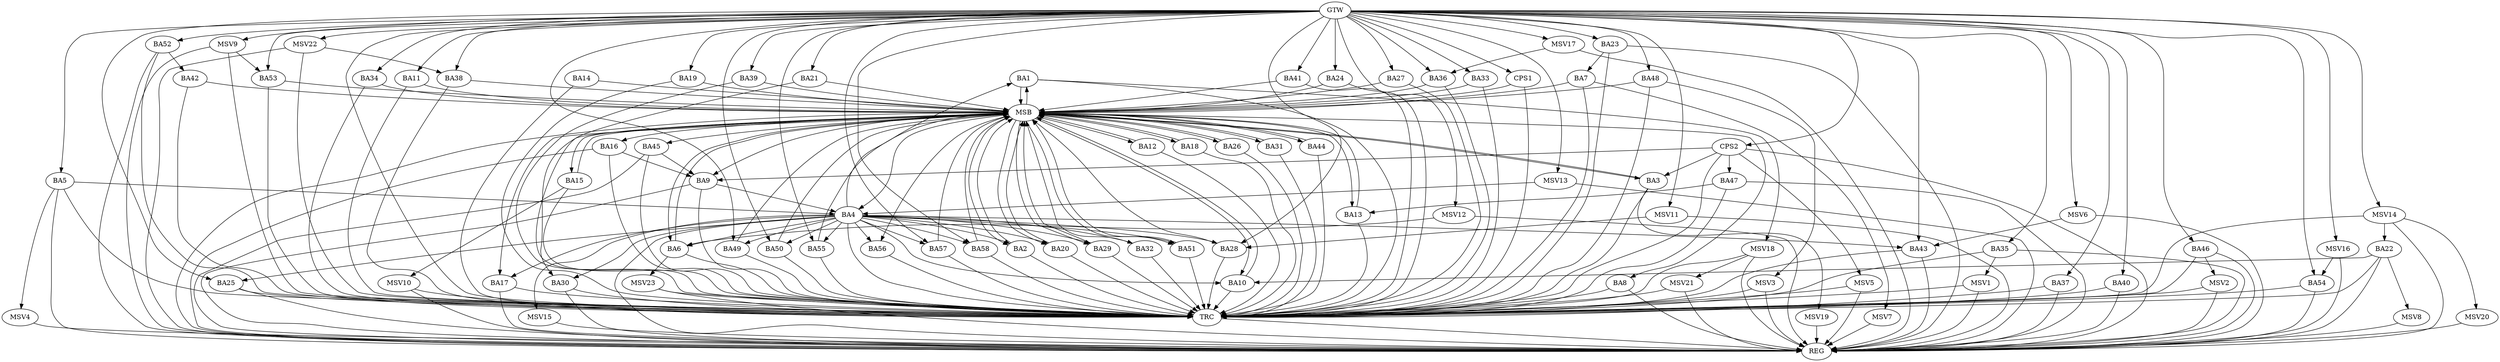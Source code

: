strict digraph G {
  BA1 [ label="BA1" ];
  BA2 [ label="BA2" ];
  BA3 [ label="BA3" ];
  BA4 [ label="BA4" ];
  BA5 [ label="BA5" ];
  BA6 [ label="BA6" ];
  BA7 [ label="BA7" ];
  BA8 [ label="BA8" ];
  BA9 [ label="BA9" ];
  BA10 [ label="BA10" ];
  BA11 [ label="BA11" ];
  BA12 [ label="BA12" ];
  BA13 [ label="BA13" ];
  BA14 [ label="BA14" ];
  BA15 [ label="BA15" ];
  BA16 [ label="BA16" ];
  BA17 [ label="BA17" ];
  BA18 [ label="BA18" ];
  BA19 [ label="BA19" ];
  BA20 [ label="BA20" ];
  BA21 [ label="BA21" ];
  BA22 [ label="BA22" ];
  BA23 [ label="BA23" ];
  BA24 [ label="BA24" ];
  BA25 [ label="BA25" ];
  BA26 [ label="BA26" ];
  BA27 [ label="BA27" ];
  BA28 [ label="BA28" ];
  BA29 [ label="BA29" ];
  BA30 [ label="BA30" ];
  BA31 [ label="BA31" ];
  BA32 [ label="BA32" ];
  BA33 [ label="BA33" ];
  BA34 [ label="BA34" ];
  BA35 [ label="BA35" ];
  BA36 [ label="BA36" ];
  BA37 [ label="BA37" ];
  BA38 [ label="BA38" ];
  BA39 [ label="BA39" ];
  BA40 [ label="BA40" ];
  BA41 [ label="BA41" ];
  BA42 [ label="BA42" ];
  BA43 [ label="BA43" ];
  BA44 [ label="BA44" ];
  BA45 [ label="BA45" ];
  BA46 [ label="BA46" ];
  BA47 [ label="BA47" ];
  BA48 [ label="BA48" ];
  BA49 [ label="BA49" ];
  BA50 [ label="BA50" ];
  BA51 [ label="BA51" ];
  BA52 [ label="BA52" ];
  BA53 [ label="BA53" ];
  BA54 [ label="BA54" ];
  BA55 [ label="BA55" ];
  BA56 [ label="BA56" ];
  BA57 [ label="BA57" ];
  BA58 [ label="BA58" ];
  CPS1 [ label="CPS1" ];
  CPS2 [ label="CPS2" ];
  GTW [ label="GTW" ];
  REG [ label="REG" ];
  MSB [ label="MSB" ];
  TRC [ label="TRC" ];
  MSV1 [ label="MSV1" ];
  MSV2 [ label="MSV2" ];
  MSV3 [ label="MSV3" ];
  MSV4 [ label="MSV4" ];
  MSV5 [ label="MSV5" ];
  MSV6 [ label="MSV6" ];
  MSV7 [ label="MSV7" ];
  MSV8 [ label="MSV8" ];
  MSV9 [ label="MSV9" ];
  MSV10 [ label="MSV10" ];
  MSV11 [ label="MSV11" ];
  MSV12 [ label="MSV12" ];
  MSV13 [ label="MSV13" ];
  MSV14 [ label="MSV14" ];
  MSV15 [ label="MSV15" ];
  MSV16 [ label="MSV16" ];
  MSV17 [ label="MSV17" ];
  MSV18 [ label="MSV18" ];
  MSV19 [ label="MSV19" ];
  MSV20 [ label="MSV20" ];
  MSV21 [ label="MSV21" ];
  MSV22 [ label="MSV22" ];
  MSV23 [ label="MSV23" ];
  BA4 -> BA2;
  BA5 -> BA4;
  BA9 -> BA4;
  BA16 -> BA9;
  BA22 -> BA10;
  BA23 -> BA7;
  BA45 -> BA9;
  BA47 -> BA13;
  BA52 -> BA42;
  CPS2 -> BA47;
  CPS2 -> BA9;
  CPS2 -> BA3;
  GTW -> BA5;
  GTW -> BA11;
  GTW -> BA19;
  GTW -> BA21;
  GTW -> BA23;
  GTW -> BA24;
  GTW -> BA25;
  GTW -> BA27;
  GTW -> BA28;
  GTW -> BA33;
  GTW -> BA34;
  GTW -> BA35;
  GTW -> BA36;
  GTW -> BA37;
  GTW -> BA38;
  GTW -> BA39;
  GTW -> BA40;
  GTW -> BA41;
  GTW -> BA43;
  GTW -> BA46;
  GTW -> BA48;
  GTW -> BA49;
  GTW -> BA50;
  GTW -> BA52;
  GTW -> BA53;
  GTW -> BA54;
  GTW -> BA55;
  GTW -> BA57;
  GTW -> BA58;
  GTW -> CPS1;
  GTW -> CPS2;
  BA4 -> REG;
  BA5 -> REG;
  BA8 -> REG;
  BA9 -> REG;
  BA16 -> REG;
  BA17 -> REG;
  BA22 -> REG;
  BA23 -> REG;
  BA25 -> REG;
  BA30 -> REG;
  BA35 -> REG;
  BA37 -> REG;
  BA40 -> REG;
  BA43 -> REG;
  BA45 -> REG;
  BA46 -> REG;
  BA47 -> REG;
  BA52 -> REG;
  BA54 -> REG;
  CPS2 -> REG;
  BA1 -> MSB;
  MSB -> BA2;
  MSB -> REG;
  BA2 -> MSB;
  MSB -> BA1;
  BA3 -> MSB;
  BA6 -> MSB;
  MSB -> BA3;
  BA7 -> MSB;
  MSB -> BA4;
  BA10 -> MSB;
  BA11 -> MSB;
  BA12 -> MSB;
  BA13 -> MSB;
  MSB -> BA6;
  BA14 -> MSB;
  BA15 -> MSB;
  BA18 -> MSB;
  MSB -> BA9;
  BA19 -> MSB;
  BA20 -> MSB;
  BA21 -> MSB;
  BA24 -> MSB;
  BA26 -> MSB;
  MSB -> BA8;
  BA27 -> MSB;
  MSB -> BA26;
  BA28 -> MSB;
  MSB -> BA16;
  BA29 -> MSB;
  BA31 -> MSB;
  MSB -> BA15;
  BA32 -> MSB;
  BA33 -> MSB;
  BA34 -> MSB;
  BA36 -> MSB;
  BA38 -> MSB;
  MSB -> BA17;
  BA39 -> MSB;
  MSB -> BA10;
  BA41 -> MSB;
  BA42 -> MSB;
  MSB -> BA12;
  BA44 -> MSB;
  BA48 -> MSB;
  BA49 -> MSB;
  BA50 -> MSB;
  MSB -> BA13;
  BA51 -> MSB;
  MSB -> BA29;
  BA53 -> MSB;
  BA55 -> MSB;
  BA57 -> MSB;
  BA58 -> MSB;
  MSB -> BA18;
  CPS1 -> MSB;
  MSB -> BA45;
  MSB -> BA51;
  MSB -> BA56;
  MSB -> BA44;
  MSB -> BA31;
  MSB -> BA30;
  MSB -> BA20;
  BA1 -> TRC;
  BA2 -> TRC;
  BA3 -> TRC;
  BA4 -> TRC;
  BA5 -> TRC;
  BA6 -> TRC;
  BA7 -> TRC;
  BA8 -> TRC;
  BA9 -> TRC;
  BA10 -> TRC;
  BA11 -> TRC;
  BA12 -> TRC;
  BA13 -> TRC;
  BA14 -> TRC;
  BA15 -> TRC;
  BA16 -> TRC;
  BA17 -> TRC;
  BA18 -> TRC;
  BA19 -> TRC;
  BA20 -> TRC;
  BA21 -> TRC;
  BA22 -> TRC;
  BA23 -> TRC;
  BA24 -> TRC;
  BA25 -> TRC;
  BA26 -> TRC;
  BA27 -> TRC;
  BA28 -> TRC;
  BA29 -> TRC;
  BA30 -> TRC;
  BA31 -> TRC;
  BA32 -> TRC;
  BA33 -> TRC;
  BA34 -> TRC;
  BA35 -> TRC;
  BA36 -> TRC;
  BA37 -> TRC;
  BA38 -> TRC;
  BA39 -> TRC;
  BA40 -> TRC;
  BA41 -> TRC;
  BA42 -> TRC;
  BA43 -> TRC;
  BA44 -> TRC;
  BA45 -> TRC;
  BA46 -> TRC;
  BA47 -> TRC;
  BA48 -> TRC;
  BA49 -> TRC;
  BA50 -> TRC;
  BA51 -> TRC;
  BA52 -> TRC;
  BA53 -> TRC;
  BA54 -> TRC;
  BA55 -> TRC;
  BA56 -> TRC;
  BA57 -> TRC;
  BA58 -> TRC;
  CPS1 -> TRC;
  CPS2 -> TRC;
  GTW -> TRC;
  TRC -> REG;
  BA4 -> BA30;
  BA4 -> BA50;
  BA4 -> BA6;
  BA4 -> BA43;
  BA4 -> BA25;
  BA4 -> BA58;
  BA4 -> BA55;
  BA4 -> BA28;
  BA4 -> BA20;
  BA4 -> BA51;
  BA4 -> BA57;
  BA4 -> BA17;
  BA4 -> BA49;
  BA4 -> BA32;
  BA4 -> BA29;
  BA4 -> BA56;
  BA4 -> BA1;
  BA4 -> BA10;
  BA35 -> MSV1;
  MSV1 -> REG;
  MSV1 -> TRC;
  BA46 -> MSV2;
  MSV2 -> REG;
  MSV2 -> TRC;
  BA48 -> MSV3;
  MSV3 -> REG;
  MSV3 -> TRC;
  BA5 -> MSV4;
  MSV4 -> REG;
  CPS2 -> MSV5;
  MSV5 -> REG;
  MSV5 -> TRC;
  MSV6 -> BA43;
  GTW -> MSV6;
  MSV6 -> REG;
  BA7 -> MSV7;
  MSV7 -> REG;
  BA22 -> MSV8;
  MSV8 -> REG;
  MSV9 -> BA53;
  GTW -> MSV9;
  MSV9 -> REG;
  MSV9 -> TRC;
  BA15 -> MSV10;
  MSV10 -> REG;
  MSV10 -> TRC;
  MSV11 -> BA28;
  GTW -> MSV11;
  MSV11 -> REG;
  MSV12 -> BA6;
  GTW -> MSV12;
  MSV12 -> REG;
  MSV13 -> BA4;
  GTW -> MSV13;
  MSV13 -> REG;
  MSV14 -> BA22;
  GTW -> MSV14;
  MSV14 -> REG;
  MSV14 -> TRC;
  BA4 -> MSV15;
  MSV15 -> REG;
  MSV16 -> BA54;
  GTW -> MSV16;
  MSV16 -> REG;
  MSV17 -> BA36;
  GTW -> MSV17;
  MSV17 -> REG;
  BA1 -> MSV18;
  MSV18 -> REG;
  MSV18 -> TRC;
  BA3 -> MSV19;
  MSV19 -> REG;
  MSV14 -> MSV20;
  MSV20 -> REG;
  MSV18 -> MSV21;
  MSV21 -> REG;
  MSV21 -> TRC;
  MSV22 -> BA38;
  GTW -> MSV22;
  MSV22 -> REG;
  MSV22 -> TRC;
  BA6 -> MSV23;
  MSV23 -> REG;
  MSV23 -> TRC;
}
